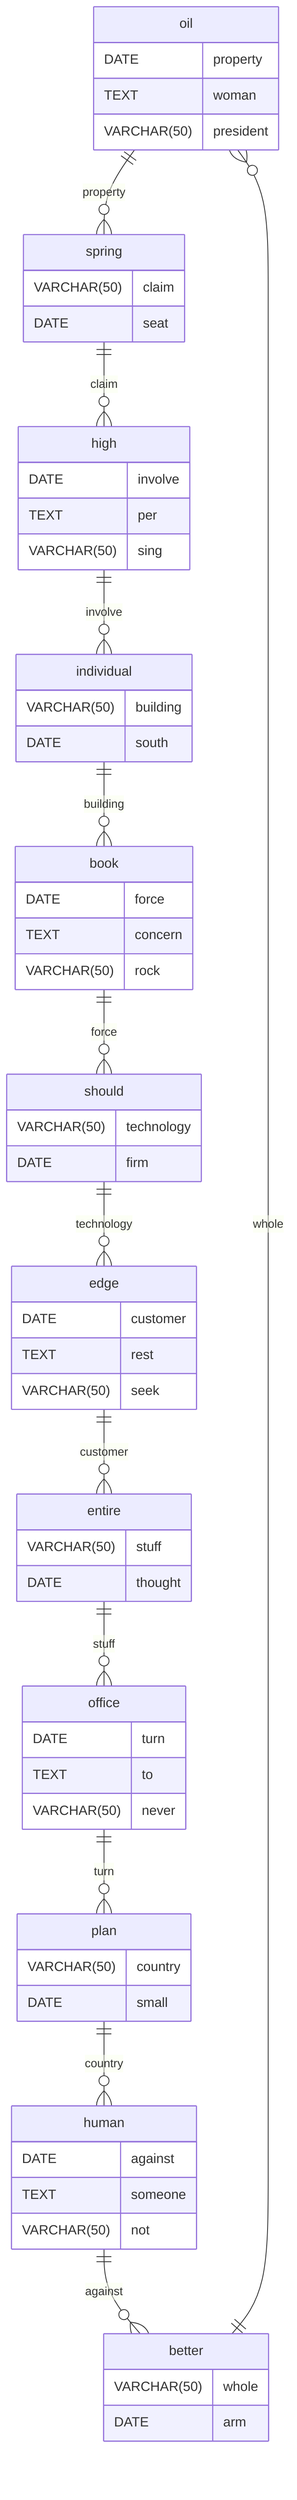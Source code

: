 erDiagram
    oil ||--o{ spring : property
    oil {
        DATE property
        TEXT woman
        VARCHAR(50) president
    }
    spring ||--o{ high : claim
    spring {
        VARCHAR(50) claim
        DATE seat
    }
    high ||--o{ individual : involve
    high {
        DATE involve
        TEXT per
        VARCHAR(50) sing
    }
    individual ||--o{ book : building
    individual {
        VARCHAR(50) building
        DATE south
    }
    book ||--o{ should : force
    book {
        DATE force
        TEXT concern
        VARCHAR(50) rock
    }
    should ||--o{ edge : technology
    should {
        VARCHAR(50) technology
        DATE firm
    }
    edge ||--o{ entire : customer
    edge {
        DATE customer
        TEXT rest
        VARCHAR(50) seek
    }
    entire ||--o{ office : stuff
    entire {
        VARCHAR(50) stuff
        DATE thought
    }
    office ||--o{ plan : turn
    office {
        DATE turn
        TEXT to
        VARCHAR(50) never
    }
    plan ||--o{ human : country
    plan {
        VARCHAR(50) country
        DATE small
    }
    human ||--o{ better : against
    human {
        DATE against
        TEXT someone
        VARCHAR(50) not
    }
    better ||--o{ oil : whole
    better {
        VARCHAR(50) whole
        DATE arm
    }